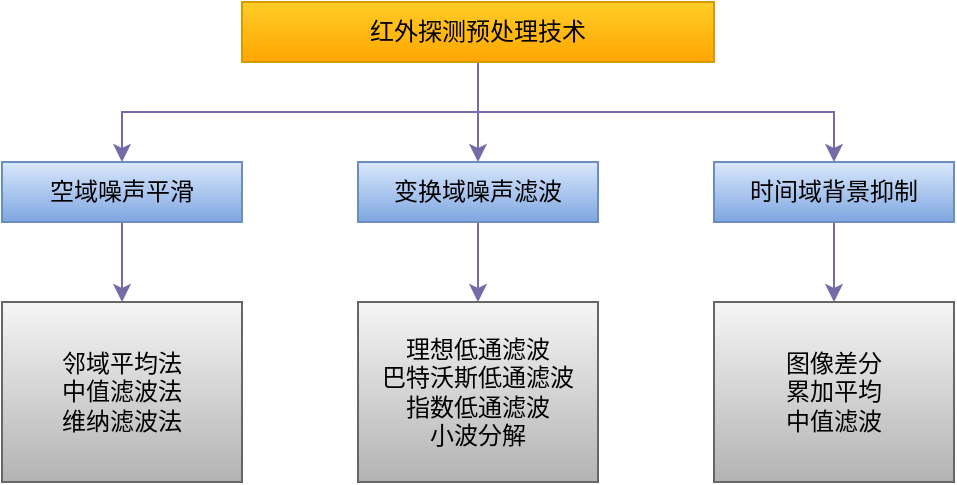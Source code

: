 <mxfile version="24.6.4" type="github">
  <diagram name="第 1 页" id="jeupgD6qBv9d3noOoOZq">
    <mxGraphModel dx="572" dy="590" grid="1" gridSize="10" guides="1" tooltips="1" connect="1" arrows="1" fold="1" page="1" pageScale="1" pageWidth="827" pageHeight="1169" math="0" shadow="0">
      <root>
        <mxCell id="0" />
        <mxCell id="1" parent="0" />
        <mxCell id="nOECGkK9NUSo5TElfOLP-5" value="" style="edgeStyle=orthogonalEdgeStyle;rounded=0;orthogonalLoop=1;jettySize=auto;html=1;labelBackgroundColor=none;strokeColor=#736CA8;fontColor=default;" edge="1" parent="1" source="nOECGkK9NUSo5TElfOLP-1" target="nOECGkK9NUSo5TElfOLP-3">
          <mxGeometry relative="1" as="geometry" />
        </mxCell>
        <mxCell id="nOECGkK9NUSo5TElfOLP-6" style="edgeStyle=orthogonalEdgeStyle;rounded=0;orthogonalLoop=1;jettySize=auto;html=1;entryX=0.5;entryY=0;entryDx=0;entryDy=0;labelBackgroundColor=none;strokeColor=#736CA8;fontColor=default;" edge="1" parent="1" source="nOECGkK9NUSo5TElfOLP-1" target="nOECGkK9NUSo5TElfOLP-2">
          <mxGeometry relative="1" as="geometry" />
        </mxCell>
        <mxCell id="nOECGkK9NUSo5TElfOLP-7" style="edgeStyle=orthogonalEdgeStyle;rounded=0;orthogonalLoop=1;jettySize=auto;html=1;entryX=0.5;entryY=0;entryDx=0;entryDy=0;labelBackgroundColor=none;strokeColor=#736CA8;fontColor=default;" edge="1" parent="1" source="nOECGkK9NUSo5TElfOLP-1" target="nOECGkK9NUSo5TElfOLP-4">
          <mxGeometry relative="1" as="geometry" />
        </mxCell>
        <mxCell id="nOECGkK9NUSo5TElfOLP-1" value="红外探测预处理技术" style="rounded=0;whiteSpace=wrap;html=1;labelBackgroundColor=none;fillColor=#ffcd28;strokeColor=#d79b00;gradientColor=#ffa500;" vertex="1" parent="1">
          <mxGeometry x="296" y="110" width="236" height="30" as="geometry" />
        </mxCell>
        <mxCell id="nOECGkK9NUSo5TElfOLP-13" style="edgeStyle=orthogonalEdgeStyle;rounded=0;orthogonalLoop=1;jettySize=auto;html=1;labelBackgroundColor=none;strokeColor=#736CA8;fontColor=default;" edge="1" parent="1" source="nOECGkK9NUSo5TElfOLP-2" target="nOECGkK9NUSo5TElfOLP-8">
          <mxGeometry relative="1" as="geometry" />
        </mxCell>
        <mxCell id="nOECGkK9NUSo5TElfOLP-2" value="空域噪声平滑" style="rounded=0;whiteSpace=wrap;html=1;labelBackgroundColor=none;fillColor=#dae8fc;strokeColor=#6c8ebf;gradientColor=#7ea6e0;" vertex="1" parent="1">
          <mxGeometry x="176" y="190" width="120" height="30" as="geometry" />
        </mxCell>
        <mxCell id="nOECGkK9NUSo5TElfOLP-12" style="edgeStyle=orthogonalEdgeStyle;rounded=0;orthogonalLoop=1;jettySize=auto;html=1;entryX=0.5;entryY=0;entryDx=0;entryDy=0;labelBackgroundColor=none;strokeColor=#736CA8;fontColor=default;" edge="1" parent="1" source="nOECGkK9NUSo5TElfOLP-3" target="nOECGkK9NUSo5TElfOLP-9">
          <mxGeometry relative="1" as="geometry" />
        </mxCell>
        <mxCell id="nOECGkK9NUSo5TElfOLP-3" value="变换域噪声滤波" style="rounded=0;whiteSpace=wrap;html=1;labelBackgroundColor=none;fillColor=#dae8fc;strokeColor=#6c8ebf;gradientColor=#7ea6e0;" vertex="1" parent="1">
          <mxGeometry x="354" y="190" width="120" height="30" as="geometry" />
        </mxCell>
        <mxCell id="nOECGkK9NUSo5TElfOLP-11" style="edgeStyle=orthogonalEdgeStyle;rounded=0;orthogonalLoop=1;jettySize=auto;html=1;entryX=0.5;entryY=0;entryDx=0;entryDy=0;labelBackgroundColor=none;strokeColor=#736CA8;fontColor=default;" edge="1" parent="1" source="nOECGkK9NUSo5TElfOLP-4" target="nOECGkK9NUSo5TElfOLP-10">
          <mxGeometry relative="1" as="geometry" />
        </mxCell>
        <mxCell id="nOECGkK9NUSo5TElfOLP-4" value="时间域背景抑制" style="rounded=0;whiteSpace=wrap;html=1;labelBackgroundColor=none;fillColor=#dae8fc;strokeColor=#6c8ebf;gradientColor=#7ea6e0;" vertex="1" parent="1">
          <mxGeometry x="532" y="190" width="120" height="30" as="geometry" />
        </mxCell>
        <mxCell id="nOECGkK9NUSo5TElfOLP-8" value="邻域平均法&lt;div&gt;中值滤波法&lt;/div&gt;&lt;div&gt;维纳滤波法&lt;/div&gt;" style="rounded=0;whiteSpace=wrap;html=1;labelBackgroundColor=none;fillColor=#f5f5f5;strokeColor=#666666;gradientColor=#b3b3b3;" vertex="1" parent="1">
          <mxGeometry x="176" y="260" width="120" height="90" as="geometry" />
        </mxCell>
        <mxCell id="nOECGkK9NUSo5TElfOLP-9" value="理想低通滤波&lt;div&gt;巴特沃斯低通滤波&lt;/div&gt;&lt;div&gt;指数低通滤波&lt;/div&gt;&lt;div&gt;小波分解&lt;/div&gt;" style="rounded=0;whiteSpace=wrap;html=1;labelBackgroundColor=none;fillColor=#f5f5f5;strokeColor=#666666;gradientColor=#b3b3b3;" vertex="1" parent="1">
          <mxGeometry x="354" y="260" width="120" height="90" as="geometry" />
        </mxCell>
        <mxCell id="nOECGkK9NUSo5TElfOLP-10" value="图像差分&lt;div&gt;累加平均&lt;/div&gt;&lt;div&gt;中值滤波&lt;/div&gt;" style="rounded=0;whiteSpace=wrap;html=1;labelBackgroundColor=none;fillColor=#f5f5f5;strokeColor=#666666;gradientColor=#b3b3b3;" vertex="1" parent="1">
          <mxGeometry x="532" y="260" width="120" height="90" as="geometry" />
        </mxCell>
      </root>
    </mxGraphModel>
  </diagram>
</mxfile>
